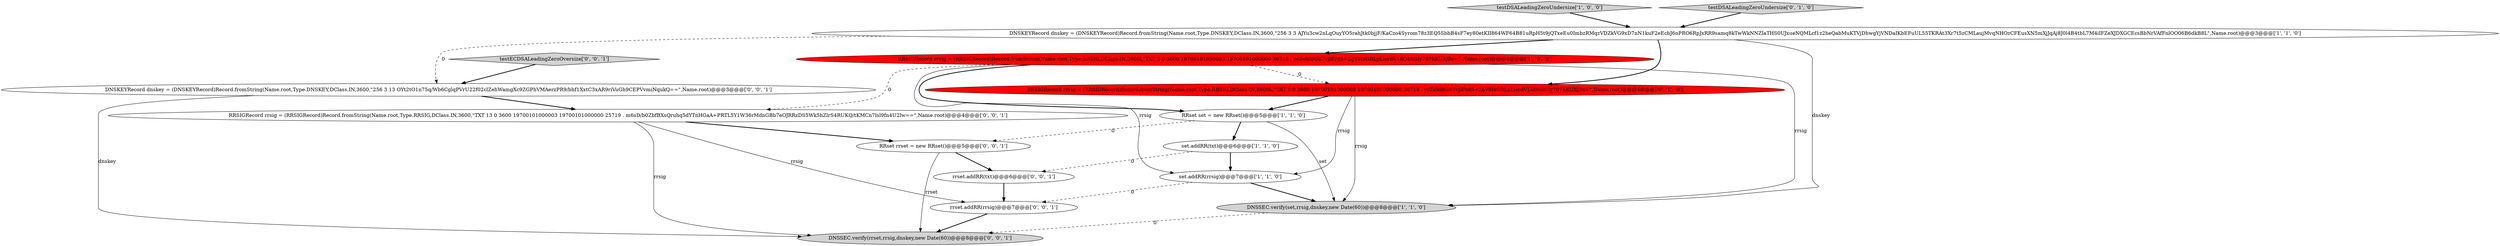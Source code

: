 digraph {
1 [style = filled, label = "testDSALeadingZeroUndersize['1', '0', '0']", fillcolor = lightgray, shape = diamond image = "AAA0AAABBB1BBB"];
6 [style = filled, label = "set.addRR(txt)@@@6@@@['1', '1', '0']", fillcolor = white, shape = ellipse image = "AAA0AAABBB1BBB"];
7 [style = filled, label = "testDSALeadingZeroUndersize['0', '1', '0']", fillcolor = lightgray, shape = diamond image = "AAA0AAABBB2BBB"];
2 [style = filled, label = "set.addRR(rrsig)@@@7@@@['1', '1', '0']", fillcolor = white, shape = ellipse image = "AAA0AAABBB1BBB"];
10 [style = filled, label = "DNSKEYRecord dnskey = (DNSKEYRecord)Record.fromString(Name.root,Type.DNSKEY,DClass.IN,3600,\"256 3 13 OYt2tO1n75q/Wb6CglqPVrU22f02clZehWamgXc9ZGPhVMAerzPR9/bhf1XxtC3xAR9riVuGh9CEPVvmiNqukQ==\",Name.root)@@@3@@@['0', '0', '1']", fillcolor = white, shape = ellipse image = "AAA0AAABBB3BBB"];
11 [style = filled, label = "rrset.addRR(txt)@@@6@@@['0', '0', '1']", fillcolor = white, shape = ellipse image = "AAA0AAABBB3BBB"];
12 [style = filled, label = "RRSIGRecord rrsig = (RRSIGRecord)Record.fromString(Name.root,Type.RRSIG,DClass.IN,3600,\"TXT 13 0 3600 19700101000003 19700101000000 25719 . m6sD/b0ZbfBXsQruhq5dYTnHGaA+PRTL5Y1W36rMdnGBb7eOJRRzDS5Wk5hZlrS4RUKQ/tKMCn7lsl9fn4U2lw==\",Name.root)@@@4@@@['0', '0', '1']", fillcolor = white, shape = ellipse image = "AAA0AAABBB3BBB"];
5 [style = filled, label = "RRSIGRecord rrsig = (RRSIGRecord)Record.fromString(Name.root,Type.RRSIG,DClass.IN,3600l,\"TXT 3 0 3600 19700101000003 19700101000000 36714 . ycZeIdBGB7vjlFzd5+ZgV8IxGRLpLierdV1KO4SGIy707hKUXJRc=\",Name.root)@@@4@@@['1', '0', '0']", fillcolor = red, shape = ellipse image = "AAA1AAABBB1BBB"];
9 [style = filled, label = "rrset.addRR(rrsig)@@@7@@@['0', '0', '1']", fillcolor = white, shape = ellipse image = "AAA0AAABBB3BBB"];
14 [style = filled, label = "testECDSALeadingZeroOversize['0', '0', '1']", fillcolor = lightgray, shape = diamond image = "AAA0AAABBB3BBB"];
4 [style = filled, label = "DNSKEYRecord dnskey = (DNSKEYRecord)Record.fromString(Name.root,Type.DNSKEY,DClass.IN,3600,\"256 3 3 AJYu3cw2nLqOuyYO5rahJtk0bjjF/KaCzo4Syrom78z3EQ5SbbB4sF7ey80etKII864WF64B81uRpH5t9jQTxeEu0ImbzRMqzVDZkVG9xD7nN1kuF2eEcbJ6nPRO6RpJxRR9samq8kTwWkNNZIaTHS0UJxueNQMLcf1z2heQabMuKTVjDhwgYjVNDaIKbEFuUL55TKRAt3Xr7t5zCMLaujMvqNHOzCFEusXN5mXjJqAj8J0l4B4tbL7M4iIFZeXJDXGCEcsBbNrVAfFnlOO06B6dkB8L\",Name.root)@@@3@@@['1', '1', '0']", fillcolor = white, shape = ellipse image = "AAA0AAABBB1BBB"];
13 [style = filled, label = "DNSSEC.verify(rrset,rrsig,dnskey,new Date(60))@@@8@@@['0', '0', '1']", fillcolor = lightgray, shape = ellipse image = "AAA0AAABBB3BBB"];
15 [style = filled, label = "RRset rrset = new RRset()@@@5@@@['0', '0', '1']", fillcolor = white, shape = ellipse image = "AAA0AAABBB3BBB"];
8 [style = filled, label = "RRSIGRecord rrsig = (RRSIGRecord)Record.fromString(Name.root,Type.RRSIG,DClass.IN,3600L,\"TXT 3 0 3600 19700101000003 19700101000000 36714 . ycZeIdBGB7vjlFzd5+ZgV8IxGRLpLierdV1KO4SGIy707hKUXJRc=\",Name.root)@@@4@@@['0', '1', '0']", fillcolor = red, shape = ellipse image = "AAA1AAABBB2BBB"];
0 [style = filled, label = "RRset set = new RRset()@@@5@@@['1', '1', '0']", fillcolor = white, shape = ellipse image = "AAA0AAABBB1BBB"];
3 [style = filled, label = "DNSSEC.verify(set,rrsig,dnskey,new Date(60))@@@8@@@['1', '1', '0']", fillcolor = lightgray, shape = ellipse image = "AAA0AAABBB1BBB"];
1->4 [style = bold, label=""];
5->12 [style = dashed, label="0"];
4->3 [style = solid, label="dnskey"];
0->6 [style = bold, label=""];
2->3 [style = bold, label=""];
6->11 [style = dashed, label="0"];
12->15 [style = bold, label=""];
14->10 [style = bold, label=""];
0->15 [style = dashed, label="0"];
7->4 [style = bold, label=""];
11->9 [style = bold, label=""];
3->13 [style = dashed, label="0"];
6->2 [style = bold, label=""];
8->0 [style = bold, label=""];
10->13 [style = solid, label="dnskey"];
8->3 [style = solid, label="rrsig"];
15->11 [style = bold, label=""];
5->0 [style = bold, label=""];
12->9 [style = solid, label="rrsig"];
5->3 [style = solid, label="rrsig"];
10->12 [style = bold, label=""];
2->9 [style = dashed, label="0"];
5->8 [style = dashed, label="0"];
4->8 [style = bold, label=""];
15->13 [style = solid, label="rrset"];
5->2 [style = solid, label="rrsig"];
8->2 [style = solid, label="rrsig"];
4->10 [style = dashed, label="0"];
4->5 [style = bold, label=""];
12->13 [style = solid, label="rrsig"];
0->3 [style = solid, label="set"];
9->13 [style = bold, label=""];
}
